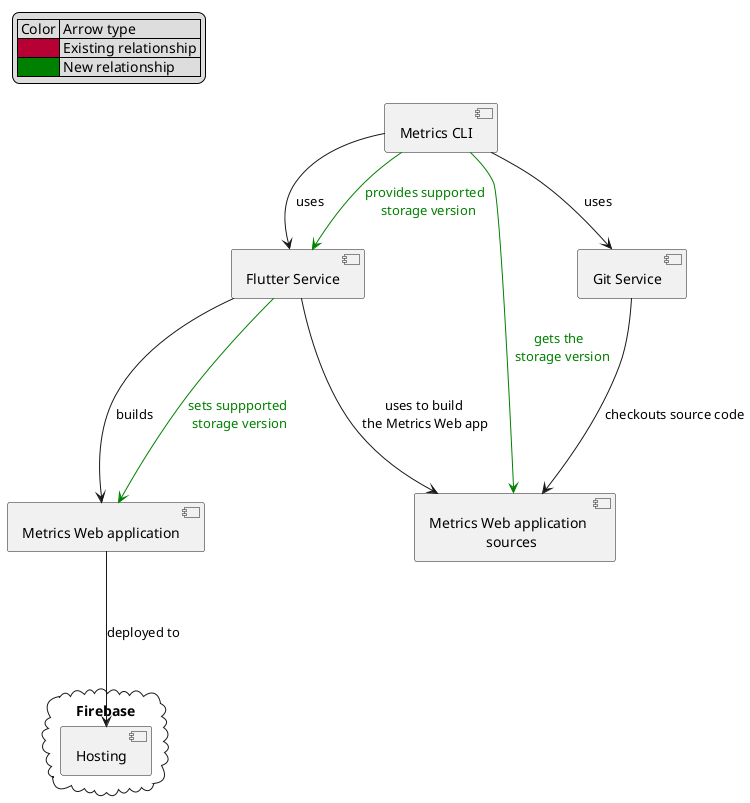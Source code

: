@startuml storage_version_components

skinparam defaultTextAlignment center

legend top left
    | Color | Arrow type |
    |<#B70033>| Existing relationship |
    |<#Green>| New relationship |
endlegend

component "Flutter Service" as flutter_service
' component "Firebase Service" as firebase_service
component "Git Service" as git_service

component "Metrics CLI" as metrics_cli

component "Metrics Web application \l sources" as metrics_web_sources
component "Metrics Web application" as metrics_web_app

cloud "Firebase" {
    component Hosting as hosting
}

metrics_cli --> flutter_service : uses
metrics_cli -[#Green]-> flutter_service : <color:green>provides supported \n <color:green>storage version
metrics_cli --> git_service : uses

flutter_service --[#Green]-> metrics_web_app : <color:green>sets suppported\n <color:green>storage version
flutter_service ---> metrics_web_sources : uses to build\n the Metrics Web app
flutter_service ---> metrics_web_app : builds
git_service ---> metrics_web_sources : checkouts source code
metrics_web_app ---> hosting : deployed to

metrics_cli -[#Green]--> metrics_web_sources : <color:green>gets the\n <color:green> storage version

@enduml